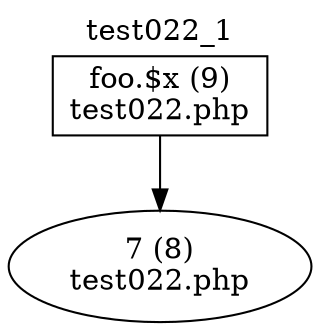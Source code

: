 digraph cfg {
  label="test022_1";
  labelloc=t;
  n1 [shape=box, label="foo.$x (9)\ntest022.php"];
  n2 [shape=ellipse, label="7 (8)\ntest022.php"];
  n1 -> n2;
}
